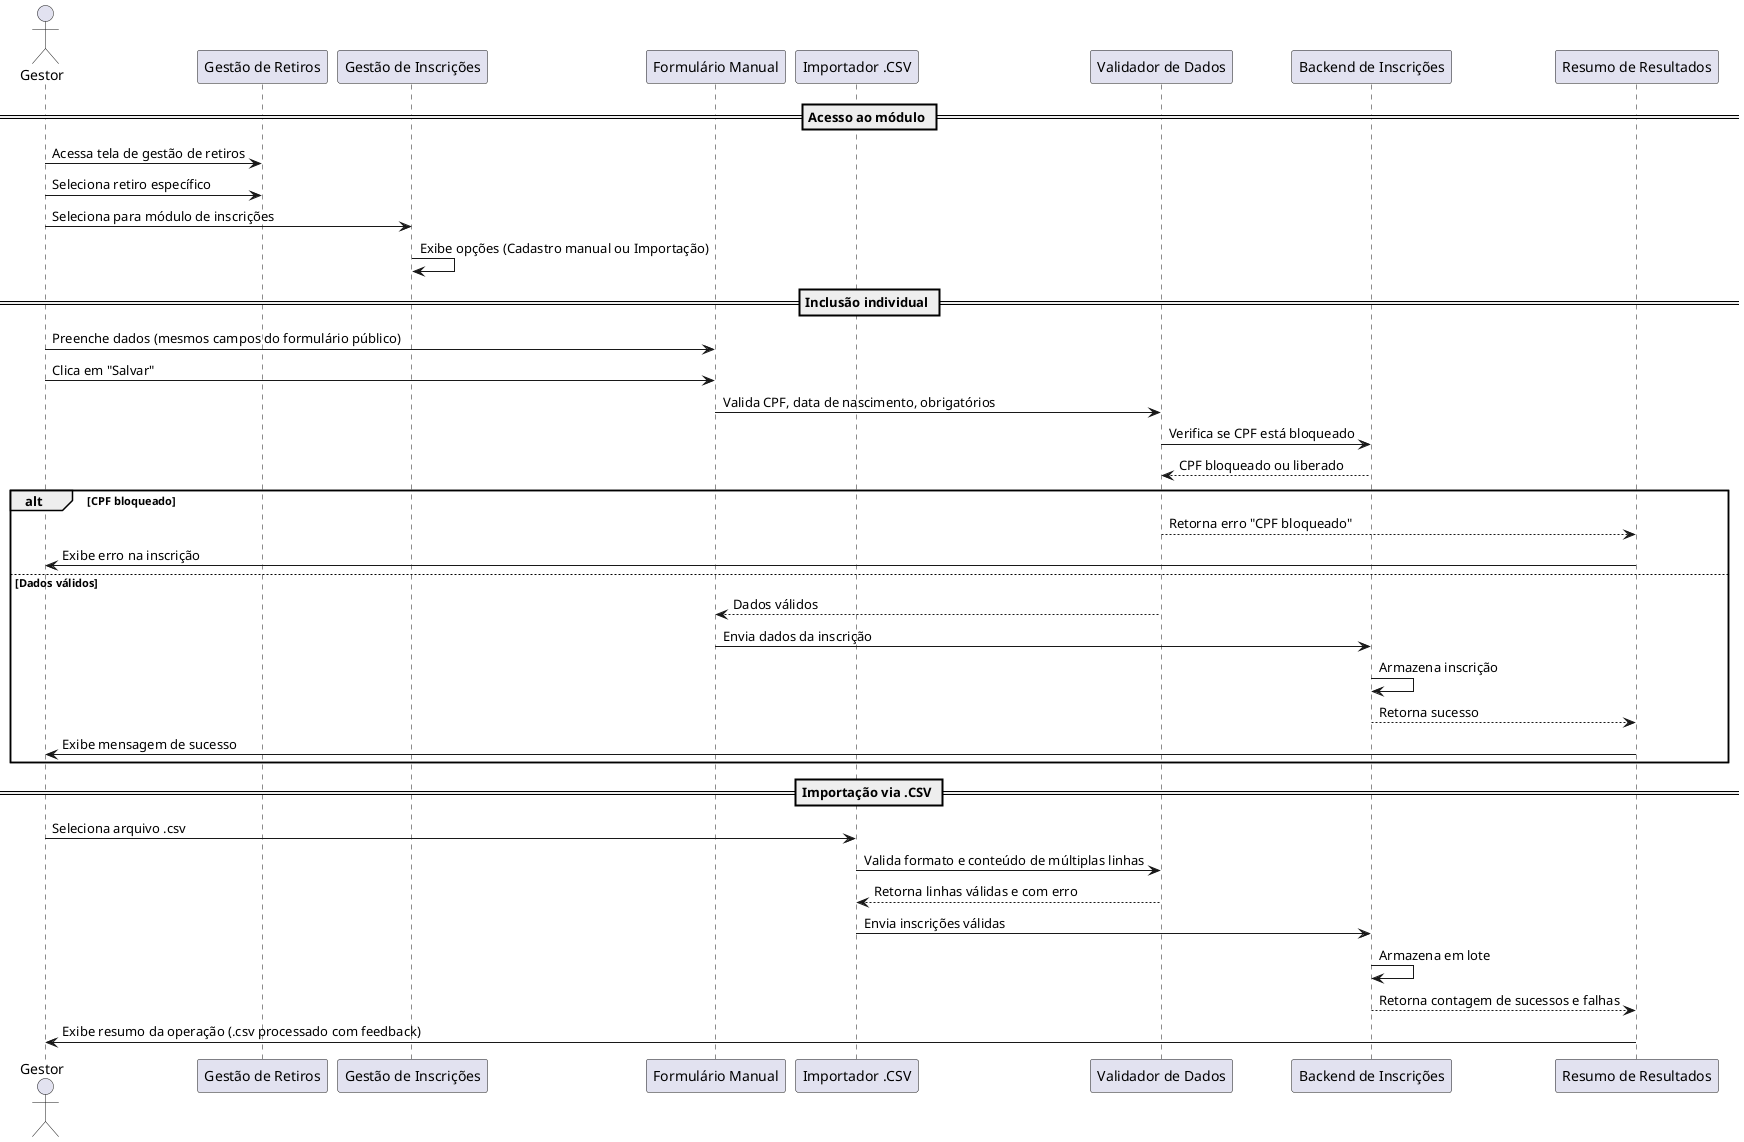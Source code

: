 @startuml name "Inscrição Manual via Sistema"
actor Gestor
participant "Gestão de Retiros" as Retreat
participant "Gestão de Inscrições" as ModuloInscricoes
participant "Formulário Manual" as Form
participant "Importador .CSV" as CSV
participant "Validador de Dados" as Validator
participant "Backend de Inscrições" as Backend
participant "Resumo de Resultados" as Resultado

== Acesso ao módulo ==
Gestor -> Retreat : Acessa tela de gestão de retiros
Gestor -> Retreat : Seleciona retiro específico
Gestor -> ModuloInscricoes : Seleciona para módulo de inscrições
ModuloInscricoes -> ModuloInscricoes : Exibe opções (Cadastro manual ou Importação)

== Inclusão individual ==
Gestor -> Form : Preenche dados (mesmos campos do formulário público)
Gestor -> Form : Clica em "Salvar"
Form -> Validator : Valida CPF, data de nascimento, obrigatórios
Validator -> Backend : Verifica se CPF está bloqueado
Backend --> Validator : CPF bloqueado ou liberado
alt CPF bloqueado
    Validator --> Resultado : Retorna erro "CPF bloqueado"
    Resultado -> Gestor : Exibe erro na inscrição
else Dados válidos
    Validator --> Form : Dados válidos
    Form -> Backend : Envia dados da inscrição
    Backend -> Backend : Armazena inscrição
    Backend --> Resultado : Retorna sucesso
    Resultado -> Gestor : Exibe mensagem de sucesso
end

== Importação via .CSV ==
Gestor -> CSV : Seleciona arquivo .csv
CSV -> Validator : Valida formato e conteúdo de múltiplas linhas
Validator --> CSV : Retorna linhas válidas e com erro
CSV -> Backend : Envia inscrições válidas
Backend -> Backend : Armazena em lote
Backend --> Resultado : Retorna contagem de sucessos e falhas
Resultado -> Gestor : Exibe resumo da operação (.csv processado com feedback)
@enduml
